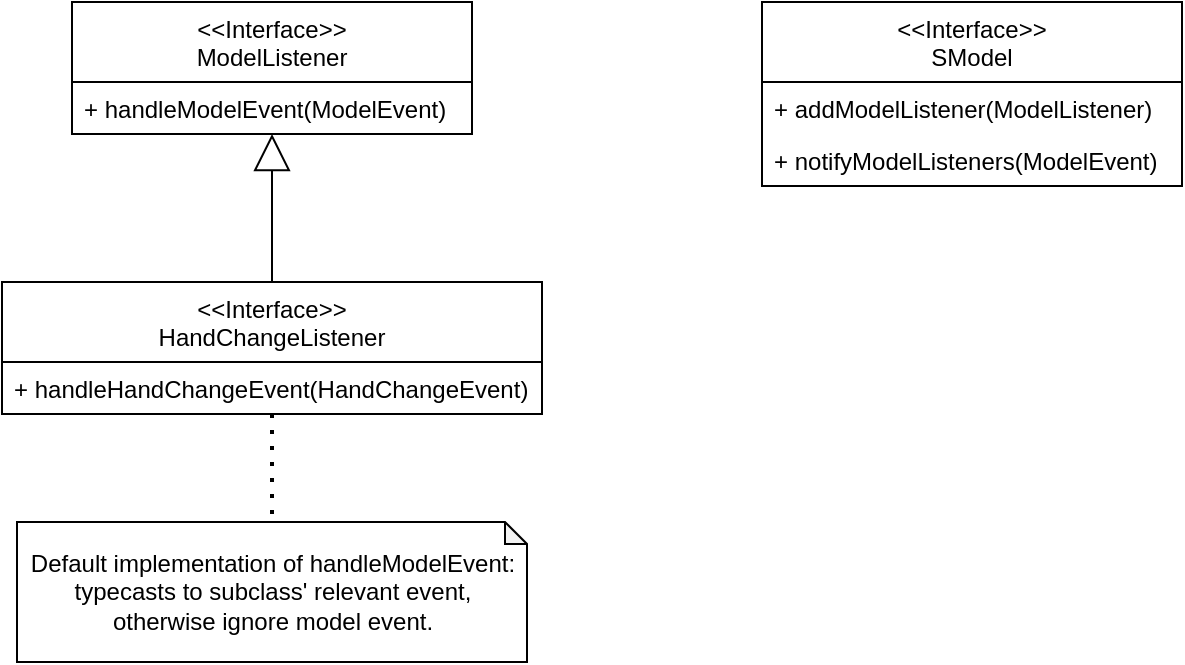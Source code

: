 <mxfile version="15.5.4" type="embed" pages="2"><diagram id="d1_gXE-z1BDYVVr-U6k7" name="ModelListeners"><mxGraphModel dx="1055" dy="395" grid="1" gridSize="10" guides="1" tooltips="1" connect="1" arrows="1" fold="1" page="1" pageScale="1" pageWidth="850" pageHeight="1100" math="0" shadow="0"><root><mxCell id="0"/><mxCell id="1" parent="0"/><mxCell id="2" value="&lt;&lt;Interface&gt;&gt;&#10;ModelListener" style="swimlane;fontStyle=0;childLayout=stackLayout;horizontal=1;startSize=40;fillColor=none;horizontalStack=0;resizeParent=1;resizeParentMax=0;resizeLast=0;collapsible=1;marginBottom=0;" parent="1" vertex="1"><mxGeometry x="45" y="40" width="200" height="66" as="geometry"/></mxCell><mxCell id="3" value="+ handleModelEvent(ModelEvent)" style="text;strokeColor=none;fillColor=none;align=left;verticalAlign=top;spacingLeft=4;spacingRight=4;overflow=hidden;rotatable=0;points=[[0,0.5],[1,0.5]];portConstraint=eastwest;" parent="2" vertex="1"><mxGeometry y="40" width="200" height="26" as="geometry"/></mxCell><mxCell id="6" value="&lt;&lt;Interface&gt;&gt;&#10;HandChangeListener" style="swimlane;fontStyle=0;childLayout=stackLayout;horizontal=1;startSize=40;fillColor=none;horizontalStack=0;resizeParent=1;resizeParentMax=0;resizeLast=0;collapsible=1;marginBottom=0;" parent="1" vertex="1"><mxGeometry x="10" y="180" width="270" height="66" as="geometry"/></mxCell><mxCell id="7" value="+ handleHandChangeEvent(HandChangeEvent)" style="text;strokeColor=none;fillColor=none;align=left;verticalAlign=top;spacingLeft=4;spacingRight=4;overflow=hidden;rotatable=0;points=[[0,0.5],[1,0.5]];portConstraint=eastwest;" parent="6" vertex="1"><mxGeometry y="40" width="270" height="26" as="geometry"/></mxCell><mxCell id="8" value="" style="endArrow=block;endSize=16;endFill=0;html=1;rounded=0;" parent="1" source="6" target="2" edge="1"><mxGeometry width="160" relative="1" as="geometry"><mxPoint x="90" y="230" as="sourcePoint"/><mxPoint x="250" y="230" as="targetPoint"/></mxGeometry></mxCell><mxCell id="10" value="Default implementation of handleModelEvent: typecasts to subclass' relevant event, otherwise ignore model event." style="shape=note;whiteSpace=wrap;html=1;backgroundOutline=1;darkOpacity=0.05;size=11;" parent="1" vertex="1"><mxGeometry x="17.5" y="300" width="255" height="70" as="geometry"/></mxCell><mxCell id="11" value="" style="endArrow=none;dashed=1;html=1;dashPattern=1 3;strokeWidth=2;rounded=0;" parent="1" source="6" target="10" edge="1"><mxGeometry width="50" height="50" relative="1" as="geometry"><mxPoint x="150" y="220" as="sourcePoint"/><mxPoint x="200" y="170" as="targetPoint"/></mxGeometry></mxCell><mxCell id="12" value="&lt;&lt;Interface&gt;&gt;&#10;SModel" style="swimlane;fontStyle=0;childLayout=stackLayout;horizontal=1;startSize=40;fillColor=none;horizontalStack=0;resizeParent=1;resizeParentMax=0;resizeLast=0;collapsible=1;marginBottom=0;" parent="1" vertex="1"><mxGeometry x="390" y="40" width="210" height="92" as="geometry"/></mxCell><mxCell id="13" value="+ addModelListener(ModelListener)" style="text;strokeColor=none;fillColor=none;align=left;verticalAlign=top;spacingLeft=4;spacingRight=4;overflow=hidden;rotatable=0;points=[[0,0.5],[1,0.5]];portConstraint=eastwest;" parent="12" vertex="1"><mxGeometry y="40" width="210" height="26" as="geometry"/></mxCell><mxCell id="14" value="+ notifyModelListeners(ModelEvent)" style="text;strokeColor=none;fillColor=none;align=left;verticalAlign=top;spacingLeft=4;spacingRight=4;overflow=hidden;rotatable=0;points=[[0,0.5],[1,0.5]];portConstraint=eastwest;" parent="12" vertex="1"><mxGeometry y="66" width="210" height="26" as="geometry"/></mxCell></root></mxGraphModel></diagram><diagram id="3WXyElbC4WaoULnwmzKZ" name="ControllerListeners"><mxGraphModel dx="1055" dy="395" grid="1" gridSize="10" guides="1" tooltips="1" connect="1" arrows="1" fold="1" page="1" pageScale="1" pageWidth="850" pageHeight="1100" math="0" shadow="0"><root><mxCell id="xbrdhIP_nh14nO9Mreok-0"/><mxCell id="xbrdhIP_nh14nO9Mreok-1" parent="xbrdhIP_nh14nO9Mreok-0"/><mxCell id="90xqtTonnIcONzjAt5ET-0" value="&lt;&lt;Interface&gt;&gt;&#10;SController" style="swimlane;fontStyle=0;childLayout=stackLayout;horizontal=1;startSize=40;fillColor=none;horizontalStack=0;resizeParent=1;resizeParentMax=0;resizeLast=0;collapsible=1;marginBottom=0;" parent="xbrdhIP_nh14nO9Mreok-1" vertex="1"><mxGeometry x="470" y="40" width="250" height="92" as="geometry"/></mxCell><mxCell id="90xqtTonnIcONzjAt5ET-1" value="+ addControllerListener(SControllerListener)" style="text;strokeColor=none;fillColor=none;align=left;verticalAlign=top;spacingLeft=4;spacingRight=4;overflow=hidden;rotatable=0;points=[[0,0.5],[1,0.5]];portConstraint=eastwest;" parent="90xqtTonnIcONzjAt5ET-0" vertex="1"><mxGeometry y="40" width="250" height="26" as="geometry"/></mxCell><mxCell id="90xqtTonnIcONzjAt5ET-2" value="+ notifyControllerListeners()" style="text;strokeColor=none;fillColor=none;align=left;verticalAlign=top;spacingLeft=4;spacingRight=4;overflow=hidden;rotatable=0;points=[[0,0.5],[1,0.5]];portConstraint=eastwest;" parent="90xqtTonnIcONzjAt5ET-0" vertex="1"><mxGeometry y="66" width="250" height="26" as="geometry"/></mxCell><mxCell id="Il46mOrOJNQ2inaBDID4-0" value="&lt;&lt;Interface&gt;&gt;&#10;SControllerListener" style="swimlane;fontStyle=0;childLayout=stackLayout;horizontal=1;startSize=40;fillColor=none;horizontalStack=0;resizeParent=1;resizeParentMax=0;resizeLast=0;collapsible=1;marginBottom=0;" parent="xbrdhIP_nh14nO9Mreok-1" vertex="1"><mxGeometry x="45" y="40" width="230" height="66" as="geometry"/></mxCell><mxCell id="Il46mOrOJNQ2inaBDID4-1" value="+ handleControllerEvent(ControllerEvent)" style="text;strokeColor=none;fillColor=none;align=left;verticalAlign=top;spacingLeft=4;spacingRight=4;overflow=hidden;rotatable=0;points=[[0,0.5],[1,0.5]];portConstraint=eastwest;" parent="Il46mOrOJNQ2inaBDID4-0" vertex="1"><mxGeometry y="40" width="230" height="26" as="geometry"/></mxCell></root></mxGraphModel></diagram></mxfile>